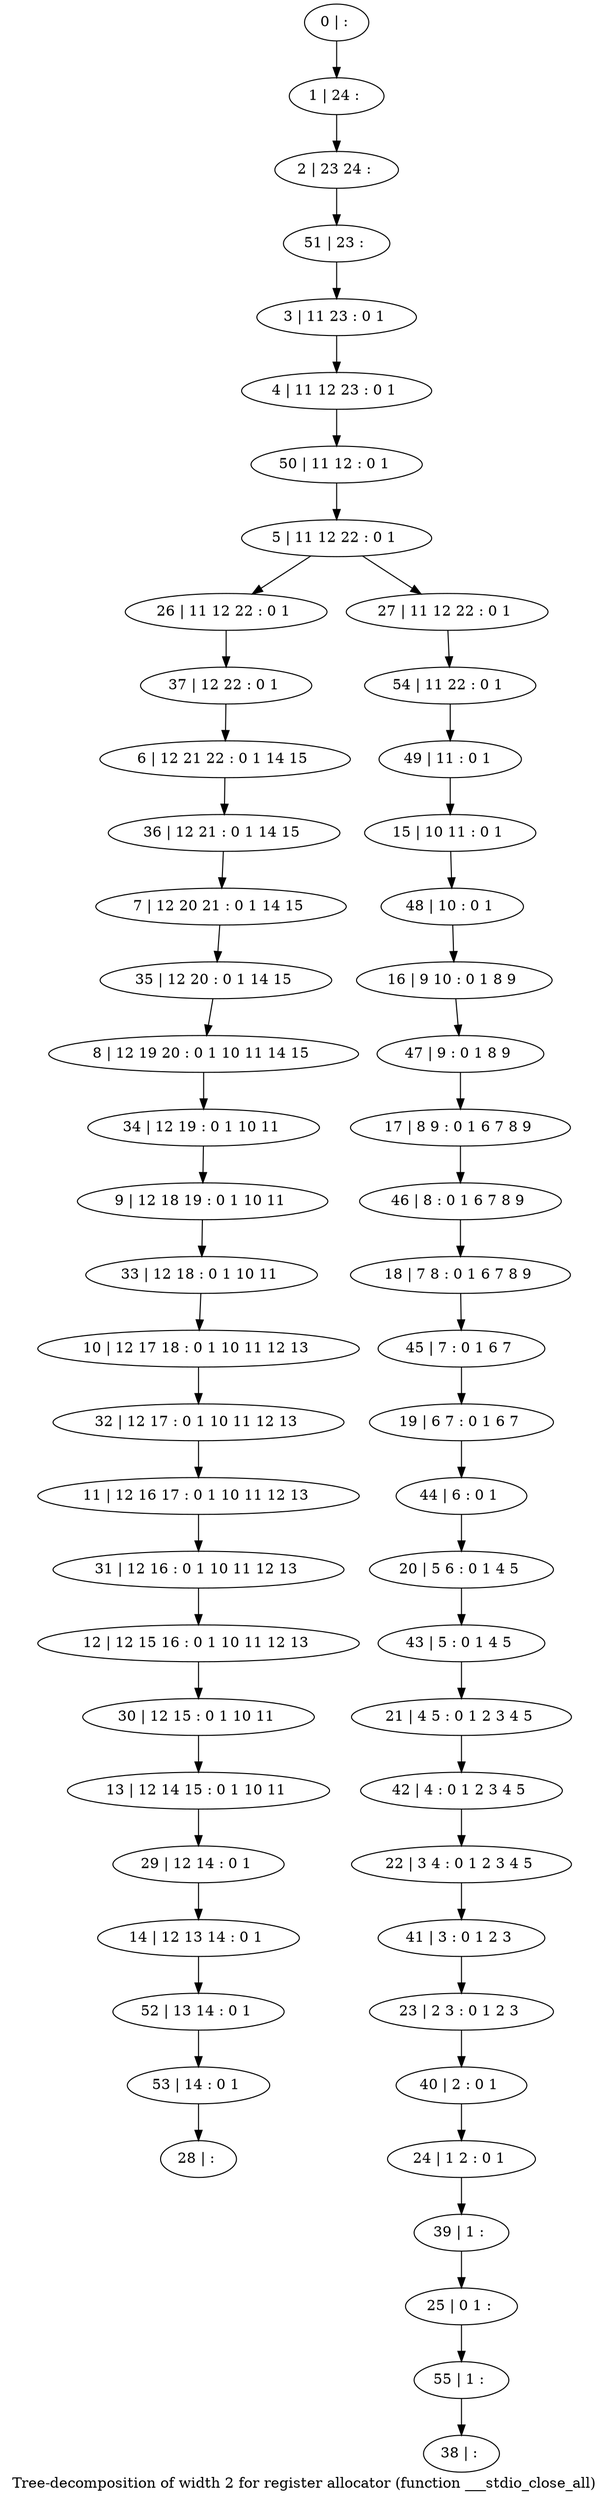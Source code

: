 digraph G {
graph [label="Tree-decomposition of width 2 for register allocator (function ___stdio_close_all)"]
0[label="0 | : "];
1[label="1 | 24 : "];
2[label="2 | 23 24 : "];
3[label="3 | 11 23 : 0 1 "];
4[label="4 | 11 12 23 : 0 1 "];
5[label="5 | 11 12 22 : 0 1 "];
6[label="6 | 12 21 22 : 0 1 14 15 "];
7[label="7 | 12 20 21 : 0 1 14 15 "];
8[label="8 | 12 19 20 : 0 1 10 11 14 15 "];
9[label="9 | 12 18 19 : 0 1 10 11 "];
10[label="10 | 12 17 18 : 0 1 10 11 12 13 "];
11[label="11 | 12 16 17 : 0 1 10 11 12 13 "];
12[label="12 | 12 15 16 : 0 1 10 11 12 13 "];
13[label="13 | 12 14 15 : 0 1 10 11 "];
14[label="14 | 12 13 14 : 0 1 "];
15[label="15 | 10 11 : 0 1 "];
16[label="16 | 9 10 : 0 1 8 9 "];
17[label="17 | 8 9 : 0 1 6 7 8 9 "];
18[label="18 | 7 8 : 0 1 6 7 8 9 "];
19[label="19 | 6 7 : 0 1 6 7 "];
20[label="20 | 5 6 : 0 1 4 5 "];
21[label="21 | 4 5 : 0 1 2 3 4 5 "];
22[label="22 | 3 4 : 0 1 2 3 4 5 "];
23[label="23 | 2 3 : 0 1 2 3 "];
24[label="24 | 1 2 : 0 1 "];
25[label="25 | 0 1 : "];
26[label="26 | 11 12 22 : 0 1 "];
27[label="27 | 11 12 22 : 0 1 "];
28[label="28 | : "];
29[label="29 | 12 14 : 0 1 "];
30[label="30 | 12 15 : 0 1 10 11 "];
31[label="31 | 12 16 : 0 1 10 11 12 13 "];
32[label="32 | 12 17 : 0 1 10 11 12 13 "];
33[label="33 | 12 18 : 0 1 10 11 "];
34[label="34 | 12 19 : 0 1 10 11 "];
35[label="35 | 12 20 : 0 1 14 15 "];
36[label="36 | 12 21 : 0 1 14 15 "];
37[label="37 | 12 22 : 0 1 "];
38[label="38 | : "];
39[label="39 | 1 : "];
40[label="40 | 2 : 0 1 "];
41[label="41 | 3 : 0 1 2 3 "];
42[label="42 | 4 : 0 1 2 3 4 5 "];
43[label="43 | 5 : 0 1 4 5 "];
44[label="44 | 6 : 0 1 "];
45[label="45 | 7 : 0 1 6 7 "];
46[label="46 | 8 : 0 1 6 7 8 9 "];
47[label="47 | 9 : 0 1 8 9 "];
48[label="48 | 10 : 0 1 "];
49[label="49 | 11 : 0 1 "];
50[label="50 | 11 12 : 0 1 "];
51[label="51 | 23 : "];
52[label="52 | 13 14 : 0 1 "];
53[label="53 | 14 : 0 1 "];
54[label="54 | 11 22 : 0 1 "];
55[label="55 | 1 : "];
0->1 ;
1->2 ;
3->4 ;
5->26 ;
5->27 ;
29->14 ;
13->29 ;
30->13 ;
12->30 ;
31->12 ;
11->31 ;
32->11 ;
10->32 ;
33->10 ;
9->33 ;
34->9 ;
8->34 ;
35->8 ;
7->35 ;
36->7 ;
6->36 ;
37->6 ;
26->37 ;
39->25 ;
24->39 ;
40->24 ;
23->40 ;
41->23 ;
22->41 ;
42->22 ;
21->42 ;
43->21 ;
20->43 ;
44->20 ;
19->44 ;
45->19 ;
18->45 ;
46->18 ;
17->46 ;
47->17 ;
16->47 ;
48->16 ;
15->48 ;
49->15 ;
50->5 ;
4->50 ;
51->3 ;
2->51 ;
14->52 ;
53->28 ;
52->53 ;
54->49 ;
27->54 ;
55->38 ;
25->55 ;
}
